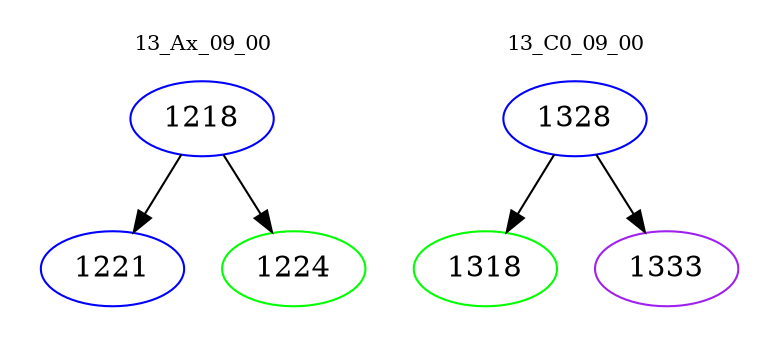 digraph{
subgraph cluster_0 {
color = white
label = "13_Ax_09_00";
fontsize=10;
T0_1218 [label="1218", color="blue"]
T0_1218 -> T0_1221 [color="black"]
T0_1221 [label="1221", color="blue"]
T0_1218 -> T0_1224 [color="black"]
T0_1224 [label="1224", color="green"]
}
subgraph cluster_1 {
color = white
label = "13_C0_09_00";
fontsize=10;
T1_1328 [label="1328", color="blue"]
T1_1328 -> T1_1318 [color="black"]
T1_1318 [label="1318", color="green"]
T1_1328 -> T1_1333 [color="black"]
T1_1333 [label="1333", color="purple"]
}
}
